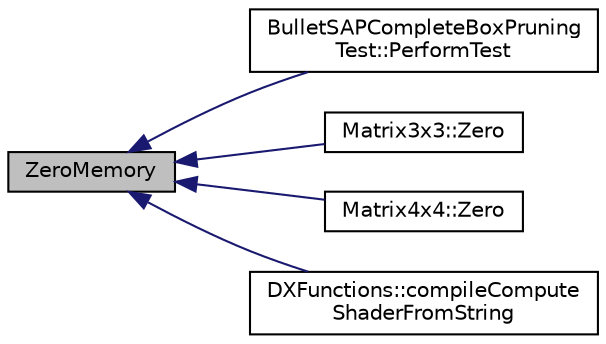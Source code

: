 digraph "ZeroMemory"
{
  edge [fontname="Helvetica",fontsize="10",labelfontname="Helvetica",labelfontsize="10"];
  node [fontname="Helvetica",fontsize="10",shape=record];
  rankdir="LR";
  Node1 [label="ZeroMemory",height=0.2,width=0.4,color="black", fillcolor="grey75", style="filled", fontcolor="black"];
  Node1 -> Node2 [dir="back",color="midnightblue",fontsize="10",style="solid",fontname="Helvetica"];
  Node2 [label="BulletSAPCompleteBoxPruning\lTest::PerformTest",height=0.2,width=0.4,color="black", fillcolor="white", style="filled",URL="$class_bullet_s_a_p_complete_box_pruning_test.html#a08a41d61879ea44c1067dc6e5c84beb9"];
  Node1 -> Node3 [dir="back",color="midnightblue",fontsize="10",style="solid",fontname="Helvetica"];
  Node3 [label="Matrix3x3::Zero",height=0.2,width=0.4,color="black", fillcolor="white", style="filled",URL="$class_matrix3x3.html#a7d8c601a1aeb4f89cc51f54c9c5454f7",tooltip="Clears the matrix. "];
  Node1 -> Node4 [dir="back",color="midnightblue",fontsize="10",style="solid",fontname="Helvetica"];
  Node4 [label="Matrix4x4::Zero",height=0.2,width=0.4,color="black", fillcolor="white", style="filled",URL="$class_matrix4x4.html#aef42384cd995a5f1b1d7b00e4691614a",tooltip="Clears the matrix. "];
  Node1 -> Node5 [dir="back",color="midnightblue",fontsize="10",style="solid",fontname="Helvetica"];
  Node5 [label="DXFunctions::compileCompute\lShaderFromString",height=0.2,width=0.4,color="black", fillcolor="white", style="filled",URL="$class_d_x_functions.html#a0e3bb1fe5f14fe6d31c91543242e9308"];
}
